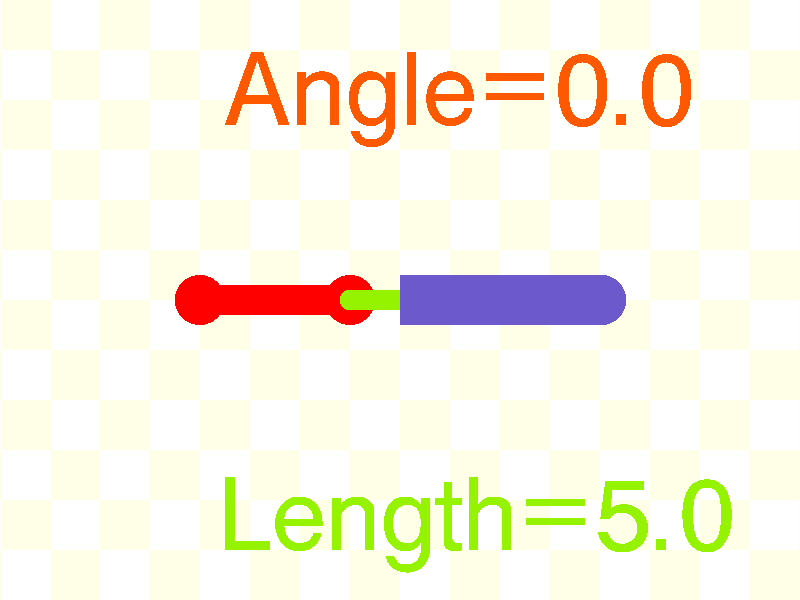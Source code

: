 // This work is licensed under the Creative Commons Attribution-ShareAlike 3.0 Unported License.
// To view a copy of this license, visit http://creativecommons.org/licenses/by-sa/3.0/ or send a
// letter to Creative Commons, 444 Castro Street, Suite 900, Mountain View, California, 94041, USA.

// Persistence Of Vision raytracer sample file.
// File by Chris Young
// Demonstrates various new vector math functions.
// Animate this scene with clock values +k0.0 to +k1.0

#version 3.7;

global_settings {
  assumed_gamma 1.0
  }

#include "colors.inc"

#declare Font="cyrvetic.ttf"

// Basic clock runs from 0.0 to 1.0 but we want to move more
//  than that.  Define a scaled version.

#declare Clock360 = 360*clock;
#declare ClockRot = Clock360*z;


// An object that rotates one full circle of 360 degrees
#declare Arm =
 union{
   cylinder{0,3*x,.3}
   sphere{0,.5}
   sphere{3*x,.5}
   pigment{color rgb<1,0.0,0>}
   rotate ClockRot
 }

// A point on the object that is rotating
#declare Attach_Point=vrotate(x*3,ClockRot);

// A point where we will anchor the push rod
#declare Fixed_Point =x*8;

// This rod runs from the Attach_Point to the Fixed_Point.
// It varies in length as the Arm rotates.
#declare Long_Rod=
 union{
   sphere{Attach_Point,.2}
   cylinder {Attach_Point,Fixed_Point,0.2 }
   pigment{color rgb<0.3,0.9,0>}
 }

// Use the vlength function to compute the length.
#declare Long_Length=vlength(Attach_Point - Fixed_Point);

// We want a fixed length short, fat rod that follows the same angle
// as the long rod.  Compute a unit vector that is parallel to
// the long rod.

#declare Normalized_Point = vnormalize(Attach_Point-Fixed_Point);

#declare Short_Length=4;

#declare Short_Rod=
  union{
    sphere{0,.5}
    cylinder {0,Short_Length*Normalized_Point,0.5}
    translate Fixed_Point  // move into place
    pigment{color rgb<0.15,0.1,0.6>}
  }

union {
  object{Arm}
  union {
    object{Long_Rod}
    object{Short_Rod}
    translate -z/2
  }
  translate -x*4
}

text{ttf Font concat("Angle=",str(Clock360,1,1)),0.1,0 scale 2 pigment{color rgb<1,0.1,0>} translate <-3.5,3.5,0>}
text{ttf Font concat("Length=",str(Long_Length,1,1)),0.1,0 scale 2 pigment{color rgb<0.3,0.9,0>} translate <-3.5,-5,0>}

camera {
   location  <0, 0, -120>
  right     x*image_width/image_height
   direction <0, 0.5,  10>
   look_at   <0, 0,   0>
}

light_source { <5000, 10000, -20000> color White}
plane { -z, -1/3 pigment {checker color rgb <1,1,1>*1.2 color rgb <1,1,.8>} }

